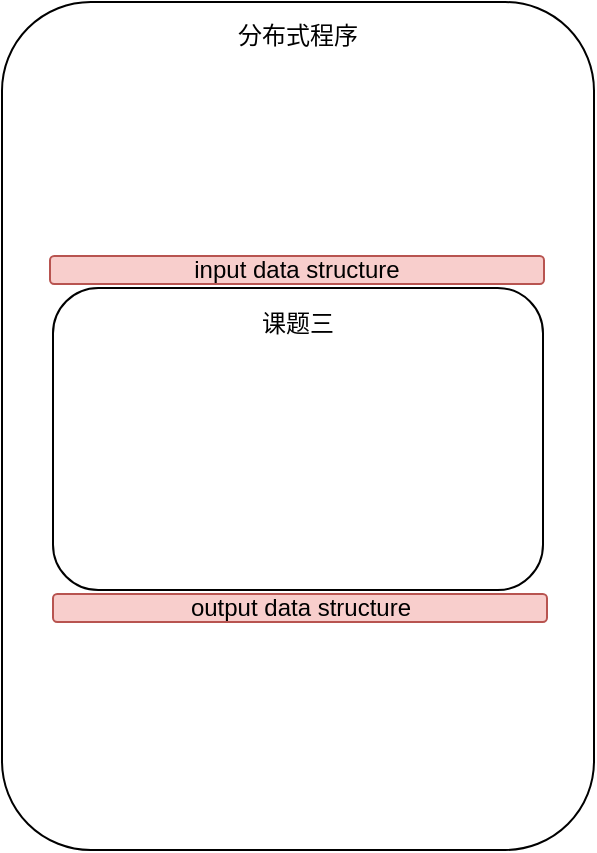 <mxfile version="24.7.16">
  <diagram name="第 1 页" id="zHYXXmrncu3CxzG8PKFW">
    <mxGraphModel dx="928" dy="625" grid="0" gridSize="10" guides="1" tooltips="1" connect="1" arrows="1" fold="1" page="0" pageScale="1" pageWidth="827" pageHeight="1169" math="0" shadow="0">
      <root>
        <mxCell id="0" />
        <mxCell id="1" parent="0" />
        <mxCell id="wM4fkC3PLYowAYGgE8fv-1" value="" style="rounded=1;whiteSpace=wrap;html=1;" vertex="1" parent="1">
          <mxGeometry x="126" y="120" width="296" height="424" as="geometry" />
        </mxCell>
        <mxCell id="wM4fkC3PLYowAYGgE8fv-2" value="" style="rounded=1;whiteSpace=wrap;html=1;" vertex="1" parent="1">
          <mxGeometry x="151.5" y="263" width="245" height="151" as="geometry" />
        </mxCell>
        <mxCell id="wM4fkC3PLYowAYGgE8fv-3" value="分布式程序" style="text;html=1;align=center;verticalAlign=middle;whiteSpace=wrap;rounded=0;" vertex="1" parent="1">
          <mxGeometry x="242" y="122" width="64" height="30" as="geometry" />
        </mxCell>
        <mxCell id="wM4fkC3PLYowAYGgE8fv-4" value="课题三" style="text;html=1;align=center;verticalAlign=middle;whiteSpace=wrap;rounded=0;" vertex="1" parent="1">
          <mxGeometry x="244" y="266" width="60" height="30" as="geometry" />
        </mxCell>
        <mxCell id="wM4fkC3PLYowAYGgE8fv-5" value="input data structure" style="rounded=1;whiteSpace=wrap;html=1;fillColor=#f8cecc;strokeColor=#b85450;" vertex="1" parent="1">
          <mxGeometry x="150" y="247" width="247" height="14" as="geometry" />
        </mxCell>
        <mxCell id="wM4fkC3PLYowAYGgE8fv-7" value="output data structure" style="rounded=1;whiteSpace=wrap;html=1;fillColor=#f8cecc;strokeColor=#b85450;" vertex="1" parent="1">
          <mxGeometry x="151.5" y="416" width="247" height="14" as="geometry" />
        </mxCell>
      </root>
    </mxGraphModel>
  </diagram>
</mxfile>
